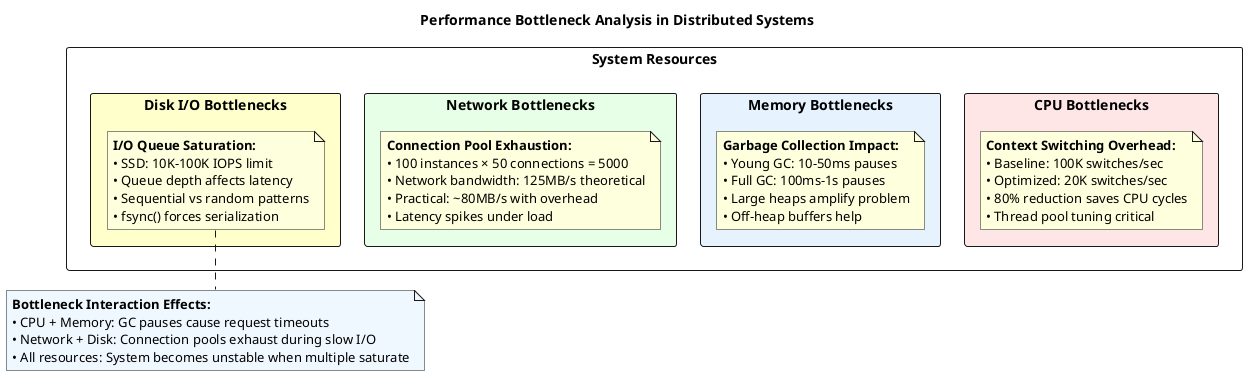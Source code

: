 @startuml

title Performance Bottleneck Analysis in Distributed Systems

rectangle "System Resources" as Resources {
  
  rectangle "CPU Bottlenecks" as CPU #FFE6E6 {
    note as CPUDetails
**Context Switching Overhead:**
• Baseline: 100K switches/sec
• Optimized: 20K switches/sec
• 80% reduction saves CPU cycles
• Thread pool tuning critical
    end note
  }
  
  rectangle "Memory Bottlenecks" as Memory #E6F3FF {
    note as MemoryDetails
**Garbage Collection Impact:**
• Young GC: 10-50ms pauses
• Full GC: 100ms-1s pauses
• Large heaps amplify problem
• Off-heap buffers help
    end note
  }
  
  rectangle "Network Bottlenecks" as Network #E6FFE6 {
    note as NetworkDetails
**Connection Pool Exhaustion:**
• 100 instances × 50 connections = 5000
• Network bandwidth: 125MB/s theoretical
• Practical: ~80MB/s with overhead
• Latency spikes under load
    end note
  }
  
  rectangle "Disk I/O Bottlenecks" as Disk #FFFFCC {
    note as DiskDetails
**I/O Queue Saturation:**
• SSD: 10K-100K IOPS limit
• Queue depth affects latency
• Sequential vs random patterns
• fsync() forces serialization
    end note
  }
}

note bottom #F0F8FF
**Bottleneck Interaction Effects:**
• CPU + Memory: GC pauses cause request timeouts
• Network + Disk: Connection pools exhaust during slow I/O
• All resources: System becomes unstable when multiple saturate
end note

@enduml 